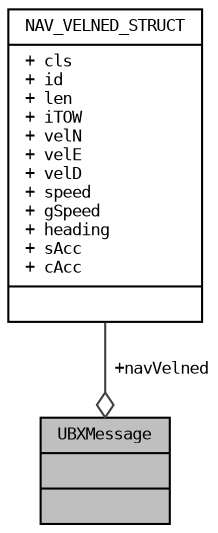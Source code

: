 digraph "UBXMessage"
{
  bgcolor="transparent";
  edge [fontname="DejaVuSansMono",fontsize="8",labelfontname="DejaVuSansMono",labelfontsize="8"];
  node [fontname="DejaVuSansMono",fontsize="8",shape=record];
  Node1 [label="{UBXMessage\n||}",height=0.2,width=0.4,color="black", fillcolor="grey75", style="filled", fontcolor="black"];
  Node2 -> Node1 [color="grey25",fontsize="8",style="solid",label=" +navVelned" ,arrowhead="odiamond",fontname="DejaVuSansMono"];
  Node2 [label="{NAV_VELNED_STRUCT\n|+ cls\l+ id\l+ len\l+ iTOW\l+ velN\l+ velE\l+ velD\l+ speed\l+ gSpeed\l+ heading\l+ sAcc\l+ cAcc\l|}",height=0.2,width=0.4,color="black",URL="$structNAV__VELNED__STRUCT.html"];
}
